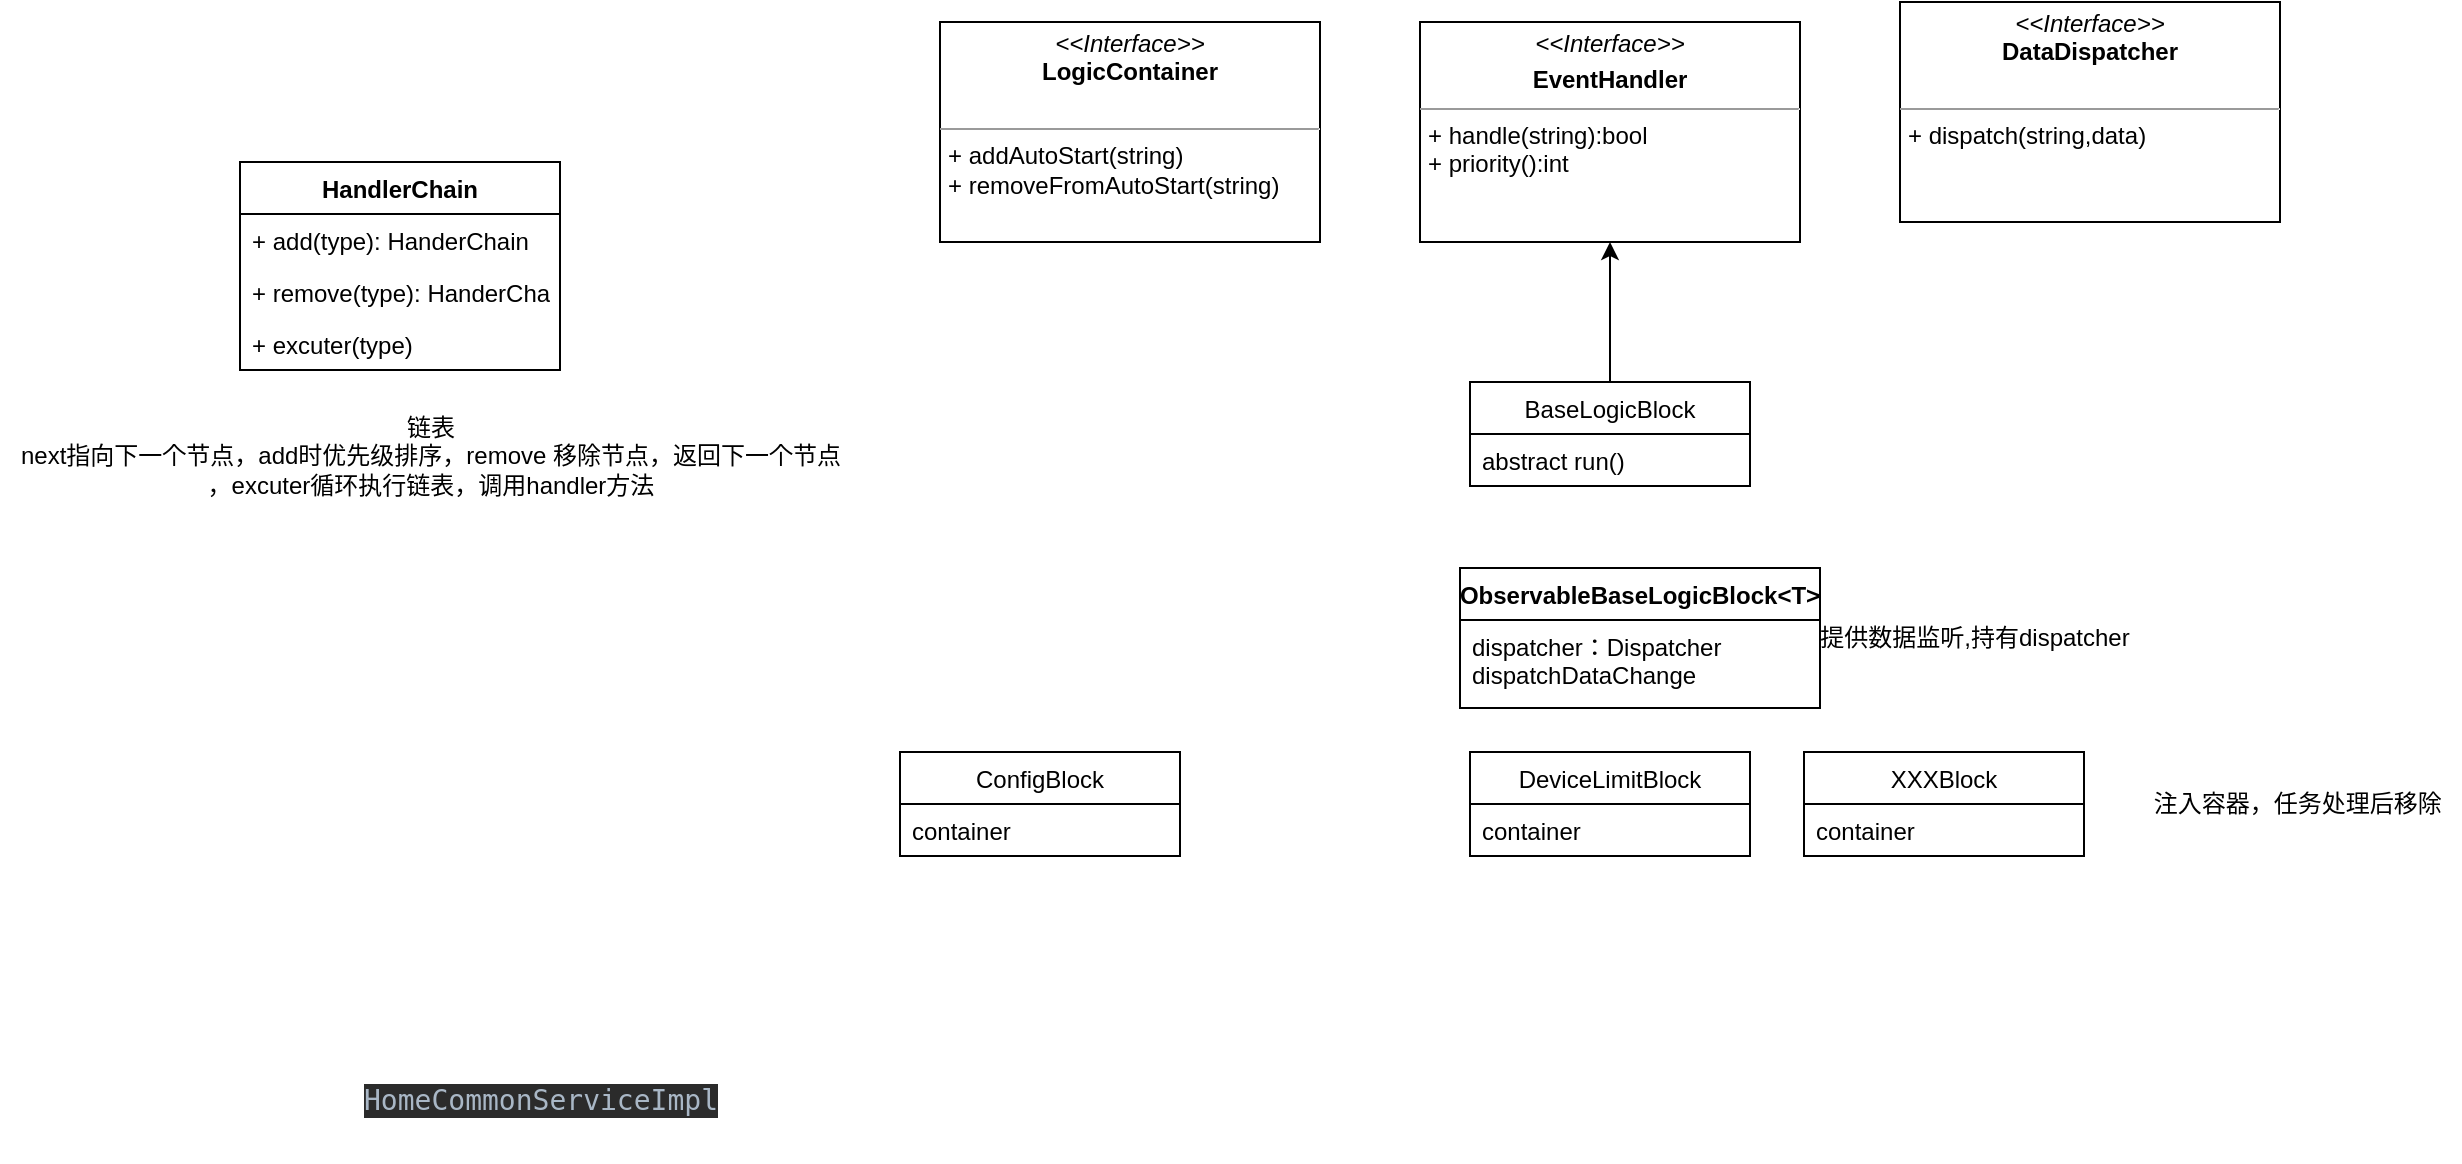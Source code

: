 <mxfile version="15.9.4" type="github">
  <diagram id="OTUu_hk6JUp15Vpb7B_C" name="Page-1">
    <mxGraphModel dx="2178" dy="-1624" grid="1" gridSize="10" guides="1" tooltips="1" connect="1" arrows="1" fold="1" page="1" pageScale="1" pageWidth="827" pageHeight="1169" math="0" shadow="0">
      <root>
        <mxCell id="0" />
        <mxCell id="1" parent="0" />
        <mxCell id="-3-Go90qVj9BQ-8_4Hci-1" value="&lt;p style=&quot;margin: 0px ; margin-top: 4px ; text-align: center&quot;&gt;&lt;i&gt;&amp;lt;&amp;lt;Interface&amp;gt;&amp;gt;&lt;/i&gt;&lt;br&gt;&lt;b&gt;LogicContainer&lt;/b&gt;&lt;/p&gt;&lt;p style=&quot;margin: 0px ; margin-left: 4px&quot;&gt;&lt;br&gt;&lt;/p&gt;&lt;hr size=&quot;1&quot;&gt;&lt;p style=&quot;margin: 0px ; margin-left: 4px&quot;&gt;+ addAutoStart(string)&lt;br&gt;+ removeFromAutoStart(string)&lt;/p&gt;" style="verticalAlign=top;align=left;overflow=fill;fontSize=12;fontFamily=Helvetica;html=1;" vertex="1" parent="1">
          <mxGeometry x="-120" y="3090" width="190" height="110" as="geometry" />
        </mxCell>
        <mxCell id="-3-Go90qVj9BQ-8_4Hci-2" value="&lt;p style=&quot;margin: 0px ; margin-top: 4px ; text-align: center&quot;&gt;&lt;i&gt;&amp;lt;&amp;lt;Interface&amp;gt;&amp;gt;&lt;/i&gt;&lt;/p&gt;&lt;p style=&quot;margin: 0px ; margin-top: 4px ; text-align: center&quot;&gt;&lt;b&gt;EventHandler&lt;/b&gt;&lt;br&gt;&lt;/p&gt;&lt;hr size=&quot;1&quot;&gt;&lt;p style=&quot;margin: 0px ; margin-left: 4px&quot;&gt;+ handle(string):bool&lt;br&gt;+ priority():int&lt;/p&gt;" style="verticalAlign=top;align=left;overflow=fill;fontSize=12;fontFamily=Helvetica;html=1;" vertex="1" parent="1">
          <mxGeometry x="120" y="3090" width="190" height="110" as="geometry" />
        </mxCell>
        <mxCell id="-3-Go90qVj9BQ-8_4Hci-3" value="&lt;p style=&quot;margin: 0px ; margin-top: 4px ; text-align: center&quot;&gt;&lt;i&gt;&amp;lt;&amp;lt;Interface&amp;gt;&amp;gt;&lt;/i&gt;&lt;br&gt;&lt;b&gt;DataDispatcher&lt;/b&gt;&lt;/p&gt;&lt;p style=&quot;margin: 0px ; margin-left: 4px&quot;&gt;&lt;br&gt;&lt;/p&gt;&lt;hr size=&quot;1&quot;&gt;&lt;p style=&quot;margin: 0px ; margin-left: 4px&quot;&gt;+ dispatch(string,data)&lt;br&gt;&lt;br&gt;&lt;/p&gt;" style="verticalAlign=top;align=left;overflow=fill;fontSize=12;fontFamily=Helvetica;html=1;" vertex="1" parent="1">
          <mxGeometry x="360" y="3080" width="190" height="110" as="geometry" />
        </mxCell>
        <mxCell id="-3-Go90qVj9BQ-8_4Hci-11" style="edgeStyle=orthogonalEdgeStyle;rounded=0;orthogonalLoop=1;jettySize=auto;html=1;exitX=0.5;exitY=0;exitDx=0;exitDy=0;" edge="1" parent="1" source="-3-Go90qVj9BQ-8_4Hci-12" target="-3-Go90qVj9BQ-8_4Hci-2">
          <mxGeometry relative="1" as="geometry">
            <mxPoint x="220" y="3310" as="sourcePoint" />
          </mxGeometry>
        </mxCell>
        <mxCell id="-3-Go90qVj9BQ-8_4Hci-12" value="BaseLogicBlock" style="swimlane;fontStyle=0;childLayout=stackLayout;horizontal=1;startSize=26;fillColor=none;horizontalStack=0;resizeParent=1;resizeParentMax=0;resizeLast=0;collapsible=1;marginBottom=0;" vertex="1" parent="1">
          <mxGeometry x="145" y="3270" width="140" height="52" as="geometry" />
        </mxCell>
        <mxCell id="-3-Go90qVj9BQ-8_4Hci-15" value="abstract run()" style="text;strokeColor=none;fillColor=none;align=left;verticalAlign=top;spacingLeft=4;spacingRight=4;overflow=hidden;rotatable=0;points=[[0,0.5],[1,0.5]];portConstraint=eastwest;" vertex="1" parent="-3-Go90qVj9BQ-8_4Hci-12">
          <mxGeometry y="26" width="140" height="26" as="geometry" />
        </mxCell>
        <mxCell id="-3-Go90qVj9BQ-8_4Hci-18" value="ConfigBlock" style="swimlane;fontStyle=0;childLayout=stackLayout;horizontal=1;startSize=26;fillColor=none;horizontalStack=0;resizeParent=1;resizeParentMax=0;resizeLast=0;collapsible=1;marginBottom=0;" vertex="1" parent="1">
          <mxGeometry x="-140" y="3455" width="140" height="52" as="geometry" />
        </mxCell>
        <mxCell id="-3-Go90qVj9BQ-8_4Hci-19" value="container" style="text;strokeColor=none;fillColor=none;align=left;verticalAlign=top;spacingLeft=4;spacingRight=4;overflow=hidden;rotatable=0;points=[[0,0.5],[1,0.5]];portConstraint=eastwest;" vertex="1" parent="-3-Go90qVj9BQ-8_4Hci-18">
          <mxGeometry y="26" width="140" height="26" as="geometry" />
        </mxCell>
        <mxCell id="-3-Go90qVj9BQ-8_4Hci-25" value="DeviceLimitBlock" style="swimlane;fontStyle=0;childLayout=stackLayout;horizontal=1;startSize=26;fillColor=none;horizontalStack=0;resizeParent=1;resizeParentMax=0;resizeLast=0;collapsible=1;marginBottom=0;" vertex="1" parent="1">
          <mxGeometry x="145" y="3455" width="140" height="52" as="geometry" />
        </mxCell>
        <mxCell id="-3-Go90qVj9BQ-8_4Hci-26" value="container" style="text;strokeColor=none;fillColor=none;align=left;verticalAlign=top;spacingLeft=4;spacingRight=4;overflow=hidden;rotatable=0;points=[[0,0.5],[1,0.5]];portConstraint=eastwest;" vertex="1" parent="-3-Go90qVj9BQ-8_4Hci-25">
          <mxGeometry y="26" width="140" height="26" as="geometry" />
        </mxCell>
        <mxCell id="-3-Go90qVj9BQ-8_4Hci-27" value="XXXBlock" style="swimlane;fontStyle=0;childLayout=stackLayout;horizontal=1;startSize=26;fillColor=none;horizontalStack=0;resizeParent=1;resizeParentMax=0;resizeLast=0;collapsible=1;marginBottom=0;" vertex="1" parent="1">
          <mxGeometry x="312" y="3455" width="140" height="52" as="geometry" />
        </mxCell>
        <mxCell id="-3-Go90qVj9BQ-8_4Hci-28" value="container" style="text;strokeColor=none;fillColor=none;align=left;verticalAlign=top;spacingLeft=4;spacingRight=4;overflow=hidden;rotatable=0;points=[[0,0.5],[1,0.5]];portConstraint=eastwest;" vertex="1" parent="-3-Go90qVj9BQ-8_4Hci-27">
          <mxGeometry y="26" width="140" height="26" as="geometry" />
        </mxCell>
        <mxCell id="-3-Go90qVj9BQ-8_4Hci-34" value="&amp;nbsp; 注入容器，任务处理后移除" style="text;html=1;align=center;verticalAlign=middle;resizable=0;points=[];autosize=1;strokeColor=none;fillColor=none;" vertex="1" parent="1">
          <mxGeometry x="470" y="3471" width="170" height="20" as="geometry" />
        </mxCell>
        <mxCell id="-3-Go90qVj9BQ-8_4Hci-36" value="ObservableBaseLogicBlock&lt;T&gt;" style="swimlane;fontStyle=1;align=center;verticalAlign=top;childLayout=stackLayout;horizontal=1;startSize=26;horizontalStack=0;resizeParent=1;resizeParentMax=0;resizeLast=0;collapsible=1;marginBottom=0;" vertex="1" parent="1">
          <mxGeometry x="140" y="3363" width="180" height="70" as="geometry" />
        </mxCell>
        <mxCell id="-3-Go90qVj9BQ-8_4Hci-39" value="dispatcher：Dispatcher&#xa;dispatchDataChange&#xa;" style="text;strokeColor=none;fillColor=none;align=left;verticalAlign=top;spacingLeft=4;spacingRight=4;overflow=hidden;rotatable=0;points=[[0,0.5],[1,0.5]];portConstraint=eastwest;" vertex="1" parent="-3-Go90qVj9BQ-8_4Hci-36">
          <mxGeometry y="26" width="180" height="44" as="geometry" />
        </mxCell>
        <mxCell id="-3-Go90qVj9BQ-8_4Hci-40" value="提供数据监听,持有dispatcher&lt;br&gt;" style="text;html=1;align=center;verticalAlign=middle;resizable=0;points=[];autosize=1;strokeColor=none;fillColor=none;" vertex="1" parent="1">
          <mxGeometry x="312" y="3388" width="170" height="20" as="geometry" />
        </mxCell>
        <mxCell id="-3-Go90qVj9BQ-8_4Hci-42" value="HandlerChain" style="swimlane;fontStyle=1;align=center;verticalAlign=top;childLayout=stackLayout;horizontal=1;startSize=26;horizontalStack=0;resizeParent=1;resizeParentMax=0;resizeLast=0;collapsible=1;marginBottom=0;" vertex="1" parent="1">
          <mxGeometry x="-470" y="3160" width="160" height="104" as="geometry" />
        </mxCell>
        <mxCell id="-3-Go90qVj9BQ-8_4Hci-45" value="+ add(type): HanderChain" style="text;strokeColor=none;fillColor=none;align=left;verticalAlign=top;spacingLeft=4;spacingRight=4;overflow=hidden;rotatable=0;points=[[0,0.5],[1,0.5]];portConstraint=eastwest;" vertex="1" parent="-3-Go90qVj9BQ-8_4Hci-42">
          <mxGeometry y="26" width="160" height="26" as="geometry" />
        </mxCell>
        <mxCell id="-3-Go90qVj9BQ-8_4Hci-47" value="+ remove(type): HanderChain" style="text;strokeColor=none;fillColor=none;align=left;verticalAlign=top;spacingLeft=4;spacingRight=4;overflow=hidden;rotatable=0;points=[[0,0.5],[1,0.5]];portConstraint=eastwest;" vertex="1" parent="-3-Go90qVj9BQ-8_4Hci-42">
          <mxGeometry y="52" width="160" height="26" as="geometry" />
        </mxCell>
        <mxCell id="-3-Go90qVj9BQ-8_4Hci-49" value="+ excuter(type)" style="text;strokeColor=none;fillColor=none;align=left;verticalAlign=top;spacingLeft=4;spacingRight=4;overflow=hidden;rotatable=0;points=[[0,0.5],[1,0.5]];portConstraint=eastwest;" vertex="1" parent="-3-Go90qVj9BQ-8_4Hci-42">
          <mxGeometry y="78" width="160" height="26" as="geometry" />
        </mxCell>
        <mxCell id="-3-Go90qVj9BQ-8_4Hci-46" value="链表&lt;br&gt;next指向下一个节点，add时优先级排序，remove 移除节点，返回下一个节点&lt;br&gt;，excuter循环执行链表，调用handler方法" style="text;html=1;align=center;verticalAlign=middle;resizable=0;points=[];autosize=1;strokeColor=none;fillColor=none;" vertex="1" parent="1">
          <mxGeometry x="-590" y="3282" width="430" height="50" as="geometry" />
        </mxCell>
        <mxCell id="-3-Go90qVj9BQ-8_4Hci-50" value="&lt;pre style=&quot;background-color: #2b2b2b ; color: #a9b7c6 ; font-family: &amp;quot;menlo&amp;quot; , monospace ; font-size: 10.5pt&quot;&gt;HomeCommonServiceImpl&lt;/pre&gt;" style="text;whiteSpace=wrap;html=1;" vertex="1" parent="1">
          <mxGeometry x="-410" y="3600" width="200" height="60" as="geometry" />
        </mxCell>
      </root>
    </mxGraphModel>
  </diagram>
</mxfile>
